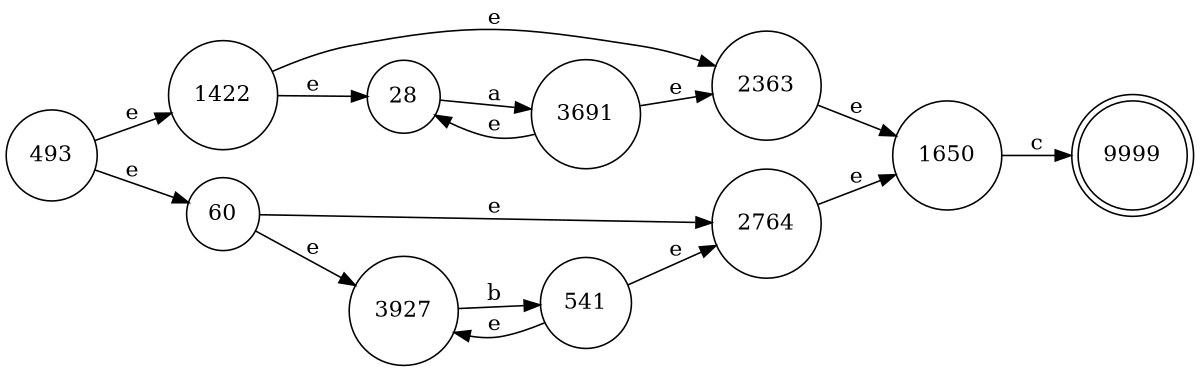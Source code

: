 digraph finite_state_machine {
	rankdir=LR size="8,5"
	node [shape=doublecircle]
	9999
	node [shape=circle]
	1422 -> 2363 [label=e
]
	1422 -> 28 [label=e
]
	1650 -> 9999 [label=c
]
	2363 -> 1650 [label=e
]
	2764 -> 1650 [label=e
]
	28 -> 3691 [label=a
]
	3691 -> 2363 [label=e
]
	3691 -> 28 [label=e
]
	3927 -> 541 [label=b
]
	493 -> 1422 [label=e
]
	493 -> 60 [label=e
]
	541 -> 2764 [label=e
]
	541 -> 3927 [label=e
]
	60 -> 2764 [label=e
]
	60 -> 3927 [label=e
]
}
